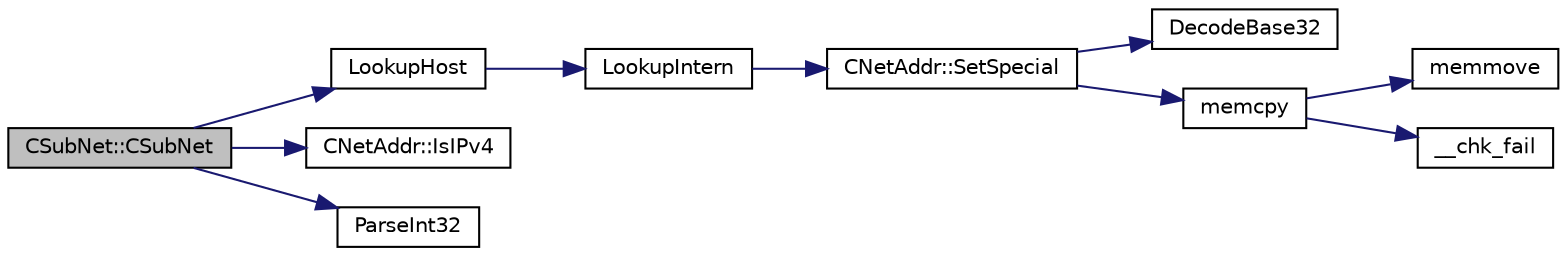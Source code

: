 digraph "CSubNet::CSubNet"
{
  edge [fontname="Helvetica",fontsize="10",labelfontname="Helvetica",labelfontsize="10"];
  node [fontname="Helvetica",fontsize="10",shape=record];
  rankdir="LR";
  Node2 [label="CSubNet::CSubNet",height=0.2,width=0.4,color="black", fillcolor="grey75", style="filled", fontcolor="black"];
  Node2 -> Node3 [color="midnightblue",fontsize="10",style="solid",fontname="Helvetica"];
  Node3 [label="LookupHost",height=0.2,width=0.4,color="black", fillcolor="white", style="filled",URL="$d0/d0e/netbase_8cpp.html#a3cdc8ba9f8d72752ff5cdd1e7407cdef"];
  Node3 -> Node4 [color="midnightblue",fontsize="10",style="solid",fontname="Helvetica"];
  Node4 [label="LookupIntern",height=0.2,width=0.4,color="black", fillcolor="white", style="filled",URL="$d0/d0e/netbase_8cpp.html#a9fee8268e1061be54e4826caf0258f9d"];
  Node4 -> Node5 [color="midnightblue",fontsize="10",style="solid",fontname="Helvetica"];
  Node5 [label="CNetAddr::SetSpecial",height=0.2,width=0.4,color="black", fillcolor="white", style="filled",URL="$d3/dc3/class_c_net_addr.html#aa3e44dfd064d9d8da1cb48cdcb7dd231"];
  Node5 -> Node6 [color="midnightblue",fontsize="10",style="solid",fontname="Helvetica"];
  Node6 [label="DecodeBase32",height=0.2,width=0.4,color="black", fillcolor="white", style="filled",URL="$df/d2d/util_8cpp.html#a8266fd137bc7f76f4a75024baab5c18f"];
  Node5 -> Node7 [color="midnightblue",fontsize="10",style="solid",fontname="Helvetica"];
  Node7 [label="memcpy",height=0.2,width=0.4,color="black", fillcolor="white", style="filled",URL="$d5/d9f/glibc__compat_8cpp.html#a0f46826ab0466591e136db24394923cf"];
  Node7 -> Node8 [color="midnightblue",fontsize="10",style="solid",fontname="Helvetica"];
  Node8 [label="memmove",height=0.2,width=0.4,color="black", fillcolor="white", style="filled",URL="$d5/d9f/glibc__compat_8cpp.html#a9778d49e9029dd75bc53ecbbf9f5e9a1"];
  Node7 -> Node9 [color="midnightblue",fontsize="10",style="solid",fontname="Helvetica"];
  Node9 [label="__chk_fail",height=0.2,width=0.4,color="black", fillcolor="white", style="filled",URL="$d5/d9f/glibc__compat_8cpp.html#a424ac71631da5ada2976630ff67051d1"];
  Node2 -> Node10 [color="midnightblue",fontsize="10",style="solid",fontname="Helvetica"];
  Node10 [label="CNetAddr::IsIPv4",height=0.2,width=0.4,color="black", fillcolor="white", style="filled",URL="$d3/dc3/class_c_net_addr.html#a7021b79e9a33c342b68db09dbb6c2293"];
  Node2 -> Node11 [color="midnightblue",fontsize="10",style="solid",fontname="Helvetica"];
  Node11 [label="ParseInt32",height=0.2,width=0.4,color="black", fillcolor="white", style="filled",URL="$df/d2d/util_8cpp.html#a880a215d9e931432b095084c756a49bb",tooltip="Convert string to signed 32-bit integer with strict parse error feedback. "];
}

